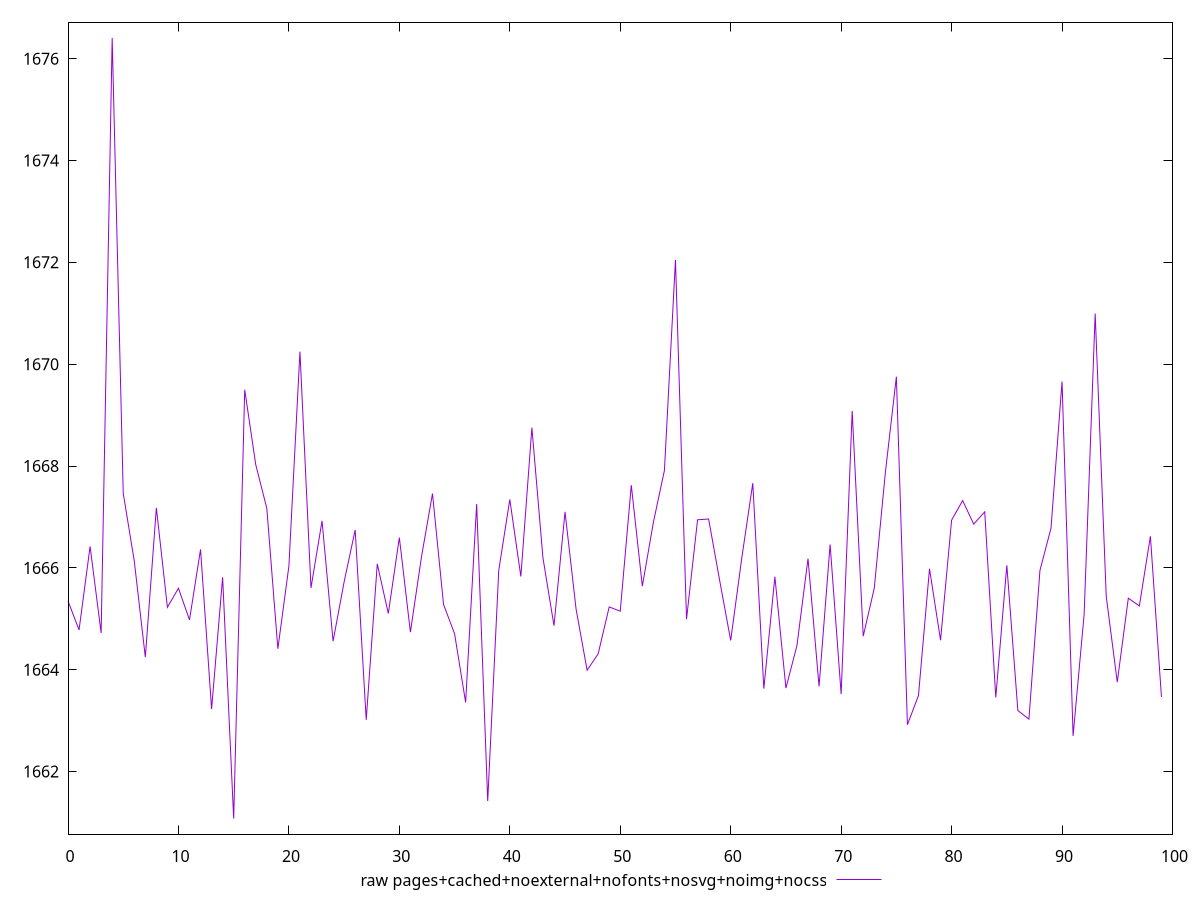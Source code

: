 $_rawPagesCachedNoexternalNofontsNosvgNoimgNocss <<EOF
1665.3503
1664.7819999999997
1666.4228000000003
1664.7213000000002
1676.4074999999998
1667.4665999999995
1666.1358999999998
1664.2468
1667.1798000000001
1665.2272
1665.6009999999999
1664.9793000000004
1666.3630999999998
1663.2289000000005
1665.816
1661.0789999999997
1669.4982999999997
1668.0252999999998
1667.1698999999999
1664.4124999999997
1666.0351000000003
1670.2475000000002
1665.6069000000002
1666.9242999999997
1664.5606000000002
1665.7259
1666.7457999999997
1663.0166000000004
1666.0786000000003
1665.1046999999999
1666.5958
1664.7394
1666.2124999999999
1667.4595999999997
1665.2822
1664.7084
1663.3604999999998
1667.2551
1661.4217999999996
1665.9511
1667.3440999999998
1665.8313999999996
1668.7538999999997
1666.2006000000001
1664.8661999999997
1667.1002999999996
1665.1918
1663.991
1664.3125000000002
1665.2336
1665.1505000000002
1667.6250999999997
1665.6425
1666.8948
1667.9147000000003
1672.0479999999998
1664.9941000000003
1666.9449
1666.9605999999994
1665.7549999999999
1664.5755
1666.1888999999999
1667.6641
1663.6291000000006
1665.8265
1663.6396999999997
1664.4772
1666.1826
1663.6733
1666.4602999999997
1663.5222999999999
1669.0807999999997
1664.6595000000002
1665.6028999999999
1667.8652
1669.7548000000002
1662.9218999999998
1663.4927000000002
1665.9833999999996
1664.5805
1666.9372999999998
1667.3229999999999
1666.8605000000002
1667.1016
1663.4557
1666.0513999999998
1663.1987999999997
1663.0313
1665.9522
1666.7804
1669.6590999999999
1662.7016
1665.0903999999998
1670.9943000000005
1665.4421999999997
1663.7584000000002
1665.4056999999998
1665.2533999999998
1666.6214000000002
1663.4658
EOF
set key outside below
set terminal pngcairo
set output "report_00005_2020-11-02T22-26-11.212Z/first-cpu-idle/pages+cached+noexternal+nofonts+nosvg+noimg+nocss//raw.png"
set yrange [1660.7724299999998:1676.7140699999998]
plot $_rawPagesCachedNoexternalNofontsNosvgNoimgNocss title "raw pages+cached+noexternal+nofonts+nosvg+noimg+nocss" with line ,